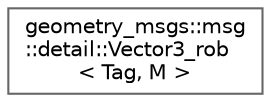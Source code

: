 digraph "类继承关系图"
{
 // INTERACTIVE_SVG=YES
 // LATEX_PDF_SIZE
  bgcolor="transparent";
  edge [fontname=Helvetica,fontsize=10,labelfontname=Helvetica,labelfontsize=10];
  node [fontname=Helvetica,fontsize=10,shape=box,height=0.2,width=0.4];
  rankdir="LR";
  Node0 [id="Node000000",label="geometry_msgs::msg\l::detail::Vector3_rob\l\< Tag, M \>",height=0.2,width=0.4,color="grey40", fillcolor="white", style="filled",URL="$d5/d1c/structgeometry__msgs_1_1msg_1_1detail_1_1Vector3__rob.html",tooltip=" "];
}
